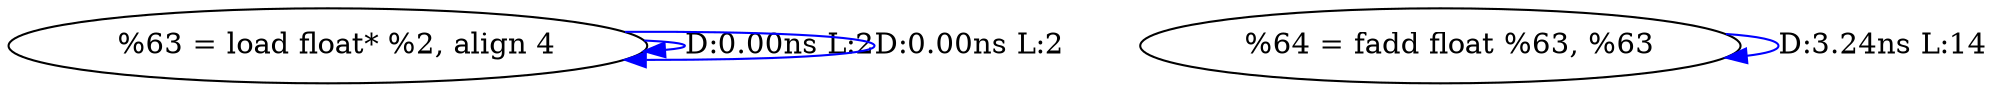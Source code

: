 digraph {
Node0x2cc5a90[label="  %63 = load float* %2, align 4"];
Node0x2cc5a90 -> Node0x2cc5a90[label="D:0.00ns L:2",color=blue];
Node0x2cc5a90 -> Node0x2cc5a90[label="D:0.00ns L:2",color=blue];
Node0x2cc5b70[label="  %64 = fadd float %63, %63"];
Node0x2cc5b70 -> Node0x2cc5b70[label="D:3.24ns L:14",color=blue];
}
